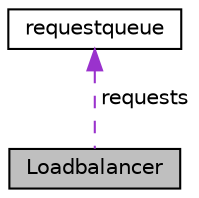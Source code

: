 digraph "Loadbalancer"
{
 // LATEX_PDF_SIZE
  edge [fontname="Helvetica",fontsize="10",labelfontname="Helvetica",labelfontsize="10"];
  node [fontname="Helvetica",fontsize="10",shape=record];
  Node1 [label="Loadbalancer",height=0.2,width=0.4,color="black", fillcolor="grey75", style="filled", fontcolor="black",tooltip="A class representing a load balancer for managing server requests."];
  Node2 -> Node1 [dir="back",color="darkorchid3",fontsize="10",style="dashed",label=" requests" ,fontname="Helvetica"];
  Node2 [label="requestqueue",height=0.2,width=0.4,color="black", fillcolor="white", style="filled",URL="$classrequestqueue.html",tooltip="A class representing a queue of requests."];
}
